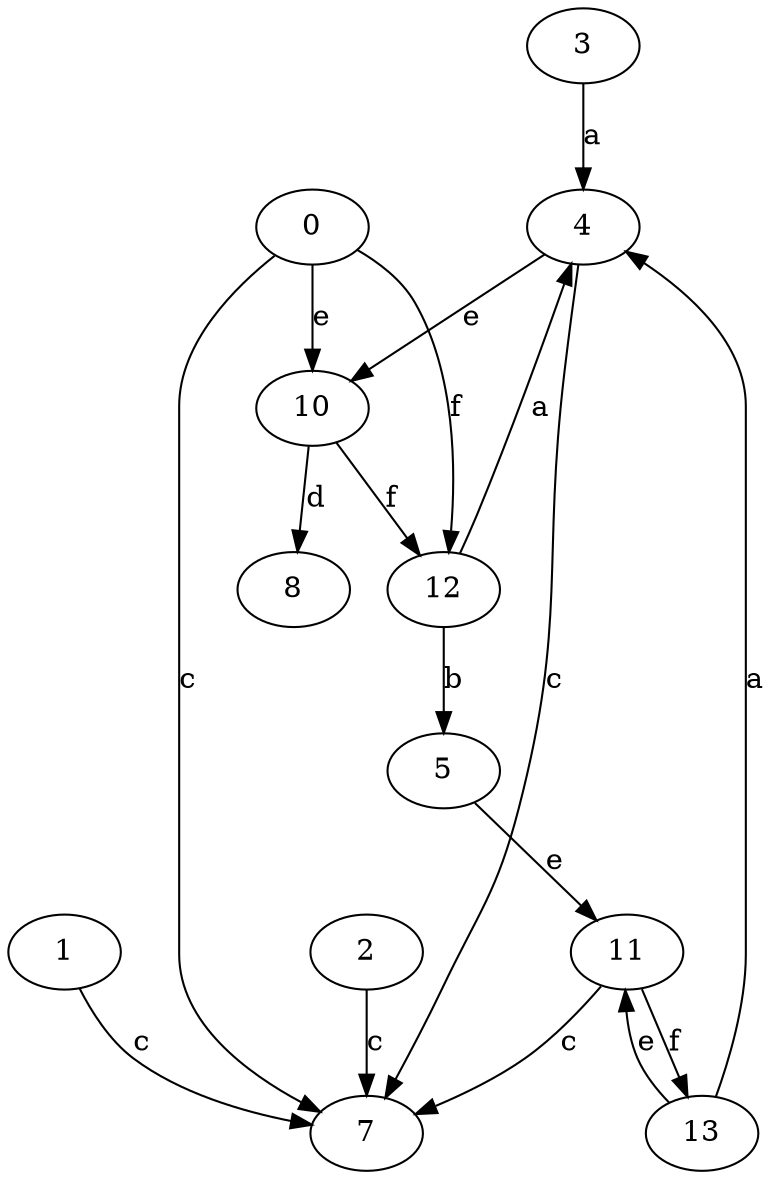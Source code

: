 strict digraph  {
2;
3;
4;
5;
0;
7;
8;
10;
11;
1;
12;
13;
2 -> 7  [label=c];
3 -> 4  [label=a];
4 -> 7  [label=c];
4 -> 10  [label=e];
5 -> 11  [label=e];
0 -> 7  [label=c];
0 -> 10  [label=e];
0 -> 12  [label=f];
10 -> 8  [label=d];
10 -> 12  [label=f];
11 -> 7  [label=c];
11 -> 13  [label=f];
1 -> 7  [label=c];
12 -> 4  [label=a];
12 -> 5  [label=b];
13 -> 4  [label=a];
13 -> 11  [label=e];
}
